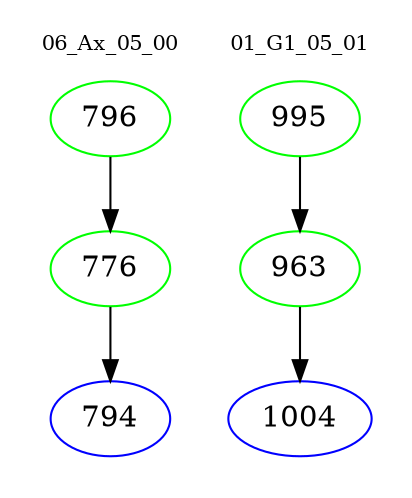digraph{
subgraph cluster_0 {
color = white
label = "06_Ax_05_00";
fontsize=10;
T0_796 [label="796", color="green"]
T0_796 -> T0_776 [color="black"]
T0_776 [label="776", color="green"]
T0_776 -> T0_794 [color="black"]
T0_794 [label="794", color="blue"]
}
subgraph cluster_1 {
color = white
label = "01_G1_05_01";
fontsize=10;
T1_995 [label="995", color="green"]
T1_995 -> T1_963 [color="black"]
T1_963 [label="963", color="green"]
T1_963 -> T1_1004 [color="black"]
T1_1004 [label="1004", color="blue"]
}
}
